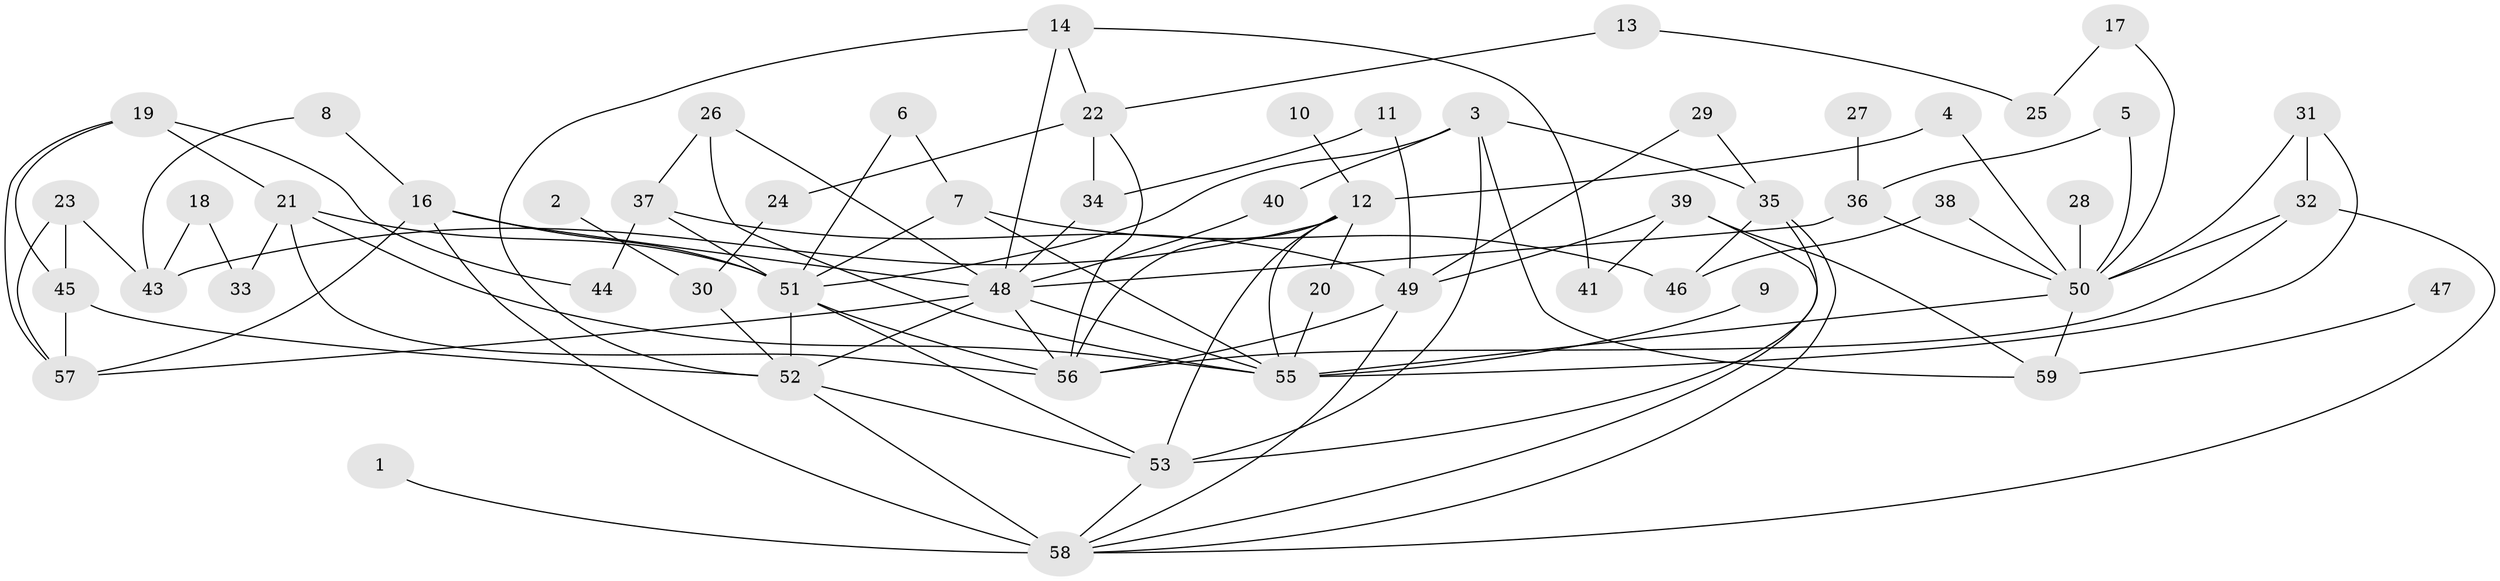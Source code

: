// original degree distribution, {2: 0.2711864406779661, 3: 0.2627118644067797, 1: 0.1271186440677966, 4: 0.19491525423728814, 6: 0.05084745762711865, 5: 0.059322033898305086, 0: 0.025423728813559324, 7: 0.00847457627118644}
// Generated by graph-tools (version 1.1) at 2025/25/03/09/25 03:25:19]
// undirected, 56 vertices, 104 edges
graph export_dot {
graph [start="1"]
  node [color=gray90,style=filled];
  1;
  2;
  3;
  4;
  5;
  6;
  7;
  8;
  9;
  10;
  11;
  12;
  13;
  14;
  16;
  17;
  18;
  19;
  20;
  21;
  22;
  23;
  24;
  25;
  26;
  27;
  28;
  29;
  30;
  31;
  32;
  33;
  34;
  35;
  36;
  37;
  38;
  39;
  40;
  41;
  43;
  44;
  45;
  46;
  47;
  48;
  49;
  50;
  51;
  52;
  53;
  55;
  56;
  57;
  58;
  59;
  1 -- 58 [weight=1.0];
  2 -- 30 [weight=1.0];
  3 -- 35 [weight=1.0];
  3 -- 40 [weight=1.0];
  3 -- 51 [weight=1.0];
  3 -- 53 [weight=2.0];
  3 -- 59 [weight=1.0];
  4 -- 12 [weight=1.0];
  4 -- 50 [weight=1.0];
  5 -- 36 [weight=1.0];
  5 -- 50 [weight=1.0];
  6 -- 7 [weight=1.0];
  6 -- 51 [weight=1.0];
  7 -- 46 [weight=1.0];
  7 -- 51 [weight=1.0];
  7 -- 55 [weight=1.0];
  8 -- 16 [weight=1.0];
  8 -- 43 [weight=1.0];
  9 -- 55 [weight=1.0];
  10 -- 12 [weight=1.0];
  11 -- 34 [weight=1.0];
  11 -- 49 [weight=1.0];
  12 -- 20 [weight=1.0];
  12 -- 43 [weight=1.0];
  12 -- 53 [weight=1.0];
  12 -- 55 [weight=1.0];
  12 -- 56 [weight=1.0];
  13 -- 22 [weight=1.0];
  13 -- 25 [weight=1.0];
  14 -- 22 [weight=1.0];
  14 -- 41 [weight=1.0];
  14 -- 48 [weight=1.0];
  14 -- 52 [weight=1.0];
  16 -- 48 [weight=2.0];
  16 -- 51 [weight=2.0];
  16 -- 57 [weight=1.0];
  16 -- 58 [weight=2.0];
  17 -- 25 [weight=1.0];
  17 -- 50 [weight=1.0];
  18 -- 33 [weight=1.0];
  18 -- 43 [weight=1.0];
  19 -- 21 [weight=1.0];
  19 -- 44 [weight=1.0];
  19 -- 45 [weight=1.0];
  19 -- 57 [weight=1.0];
  20 -- 55 [weight=1.0];
  21 -- 33 [weight=1.0];
  21 -- 51 [weight=1.0];
  21 -- 55 [weight=1.0];
  21 -- 56 [weight=1.0];
  22 -- 24 [weight=1.0];
  22 -- 34 [weight=1.0];
  22 -- 56 [weight=1.0];
  23 -- 43 [weight=1.0];
  23 -- 45 [weight=1.0];
  23 -- 57 [weight=1.0];
  24 -- 30 [weight=1.0];
  26 -- 37 [weight=1.0];
  26 -- 48 [weight=1.0];
  26 -- 55 [weight=1.0];
  27 -- 36 [weight=1.0];
  28 -- 50 [weight=1.0];
  29 -- 35 [weight=1.0];
  29 -- 49 [weight=1.0];
  30 -- 52 [weight=1.0];
  31 -- 32 [weight=1.0];
  31 -- 50 [weight=2.0];
  31 -- 55 [weight=2.0];
  32 -- 50 [weight=1.0];
  32 -- 56 [weight=1.0];
  32 -- 58 [weight=1.0];
  34 -- 48 [weight=1.0];
  35 -- 46 [weight=1.0];
  35 -- 53 [weight=1.0];
  35 -- 58 [weight=1.0];
  36 -- 48 [weight=1.0];
  36 -- 50 [weight=1.0];
  37 -- 44 [weight=1.0];
  37 -- 49 [weight=1.0];
  37 -- 51 [weight=1.0];
  38 -- 46 [weight=1.0];
  38 -- 50 [weight=1.0];
  39 -- 41 [weight=1.0];
  39 -- 49 [weight=1.0];
  39 -- 58 [weight=1.0];
  39 -- 59 [weight=1.0];
  40 -- 48 [weight=1.0];
  45 -- 52 [weight=1.0];
  45 -- 57 [weight=1.0];
  47 -- 59 [weight=1.0];
  48 -- 52 [weight=1.0];
  48 -- 55 [weight=1.0];
  48 -- 56 [weight=1.0];
  48 -- 57 [weight=1.0];
  49 -- 56 [weight=1.0];
  49 -- 58 [weight=1.0];
  50 -- 55 [weight=1.0];
  50 -- 59 [weight=1.0];
  51 -- 52 [weight=2.0];
  51 -- 53 [weight=1.0];
  51 -- 56 [weight=1.0];
  52 -- 53 [weight=1.0];
  52 -- 58 [weight=2.0];
  53 -- 58 [weight=1.0];
}
